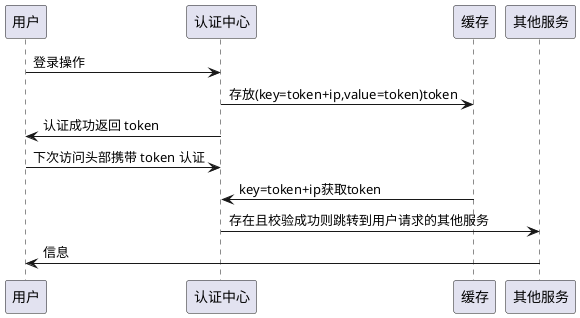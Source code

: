 
@startuml

用户 -> 认证中心 : 登录操作
认证中心 -> 缓存 : 存放(key=token+ip,value=token)token

用户 <- 认证中心 : 认证成功返回 token
用户 -> 认证中心 : 下次访问头部携带 token 认证
认证中心 <- 缓存: key=token+ip获取token
其他服务 <- 认证中心: 存在且校验成功则跳转到用户请求的其他服务
其他服务 -> 用户: 信息

@enduml